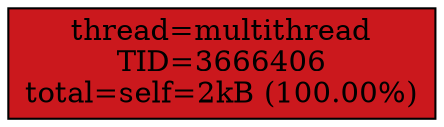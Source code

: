 digraph MallocTree_TID3666406 {
node [colorscheme=reds9 style=filled]
"multithread" [label="thread=multithread\nTID=3666406\ntotal=self=2kB (100.00%)" shape=box fillcolor=7]
}

digraph MallocTree_TID3666408 {
node [colorscheme=reds9 style=filled]
"exampleThr/1" [label="thread=exampleThr/1\nTID=3666408\ntotal=536B (100.00%)\nself=31B (5.78%)" shape=box fillcolor=2]
"exampleThr/1" -> "TopFunc"
"TopFunc" [label="scope=TopFunc\ntotal=505B (94.21%)\nself=5B (0.93%)" fillcolor=1]
"TopFunc" -> "FuncA"
"TopFunc" -> "FuncB"
"FuncA" [label="scope=FuncA\ntotal=300B (55.97%)\nself=100B (18.65%)" fillcolor=3]
"FuncA" -> "FuncB"
"FuncB" [label="scope=FuncB\ntotal=self=200B (37.31%)" fillcolor=4]
"FuncB" [label="scope=FuncB\ntotal=self=200B (37.31%)" fillcolor=4]
}

digraph MallocTree_TID3666407 {
node [colorscheme=reds9 style=filled]
"exampleThr/0" [label="thread=exampleThr/0\nTID=3666407\ntotal=536B (100.00%)\nself=31B (5.78%)" shape=box fillcolor=2]
"exampleThr/0" -> "TopFunc"
"TopFunc" [label="scope=TopFunc\ntotal=505B (94.21%)\nself=5B (0.93%)" fillcolor=1]
"TopFunc" -> "FuncA"
"TopFunc" -> "FuncB"
"FuncA" [label="scope=FuncA\ntotal=300B (55.97%)\nself=100B (18.65%)" fillcolor=3]
"FuncA" -> "FuncB"
"FuncB" [label="scope=FuncB\ntotal=self=200B (37.31%)" fillcolor=4]
"FuncB" [label="scope=FuncB\ntotal=self=200B (37.31%)" fillcolor=4]
}

digraph MallocTree_TID3666409 {
node [colorscheme=reds9 style=filled]
"exampleThr/2" [label="thread=exampleThr/2\nTID=3666409\ntotal=536B (100.00%)\nself=31B (5.78%)" shape=box fillcolor=2]
"exampleThr/2" -> "TopFunc"
"TopFunc" [label="scope=TopFunc\ntotal=505B (94.21%)\nself=5B (0.93%)" fillcolor=1]
"TopFunc" -> "FuncA"
"TopFunc" -> "FuncB"
"FuncA" [label="scope=FuncA\ntotal=300B (55.97%)\nself=100B (18.65%)" fillcolor=3]
"FuncA" -> "FuncB"
"FuncB" [label="scope=FuncB\ntotal=self=200B (37.31%)" fillcolor=4]
"FuncB" [label="scope=FuncB\ntotal=self=200B (37.31%)" fillcolor=4]
}

digraph MallocTree_TID3666410 {
node [colorscheme=reds9 style=filled]
"exampleThr/3" [label="thread=exampleThr/3\nTID=3666410\ntotal=536B (100.00%)\nself=31B (5.78%)" shape=box fillcolor=2]
"exampleThr/3" -> "TopFunc"
"TopFunc" [label="scope=TopFunc\ntotal=505B (94.21%)\nself=5B (0.93%)" fillcolor=1]
"TopFunc" -> "FuncA"
"TopFunc" -> "FuncB"
"FuncA" [label="scope=FuncA\ntotal=300B (55.97%)\nself=100B (18.65%)" fillcolor=3]
"FuncA" -> "FuncB"
"FuncB" [label="scope=FuncB\ntotal=self=200B (37.31%)" fillcolor=4]
"FuncB" [label="scope=FuncB\ntotal=self=200B (37.31%)" fillcolor=4]
}

digraph MallocTree_TID3666411 {
node [colorscheme=reds9 style=filled]
"exampleThr/4" [label="thread=exampleThr/4\nTID=3666411\ntotal=536B (100.00%)\nself=31B (5.78%)" shape=box fillcolor=2]
"exampleThr/4" -> "TopFunc"
"TopFunc" [label="scope=TopFunc\ntotal=505B (94.21%)\nself=5B (0.93%)" fillcolor=1]
"TopFunc" -> "FuncA"
"TopFunc" -> "FuncB"
"FuncA" [label="scope=FuncA\ntotal=300B (55.97%)\nself=100B (18.65%)" fillcolor=3]
"FuncA" -> "FuncB"
"FuncB" [label="scope=FuncB\ntotal=self=200B (37.31%)" fillcolor=4]
"FuncB" [label="scope=FuncB\ntotal=self=200B (37.31%)" fillcolor=4]
}

digraph MallocTree_TID3666412 {
node [colorscheme=reds9 style=filled]
"exampleThr/5" [label="thread=exampleThr/5\nTID=3666412\ntotal=536B (100.00%)\nself=31B (5.78%)" shape=box fillcolor=2]
"exampleThr/5" -> "TopFunc"
"TopFunc" [label="scope=TopFunc\ntotal=505B (94.21%)\nself=5B (0.93%)" fillcolor=1]
"TopFunc" -> "FuncA"
"TopFunc" -> "FuncB"
"FuncA" [label="scope=FuncA\ntotal=300B (55.97%)\nself=100B (18.65%)" fillcolor=3]
"FuncA" -> "FuncB"
"FuncB" [label="scope=FuncB\ntotal=self=200B (37.31%)" fillcolor=4]
"FuncB" [label="scope=FuncB\ntotal=self=200B (37.31%)" fillcolor=4]
}

digraph MallocTree_globals {
"__before_init_node__" [label="Memory Allocated\nBefore MallocTag Init\n72kB"]
"__malloctag_self_memory__" [label="Memory Allocated\nBy MallocTag itself\n387kB"]
}
